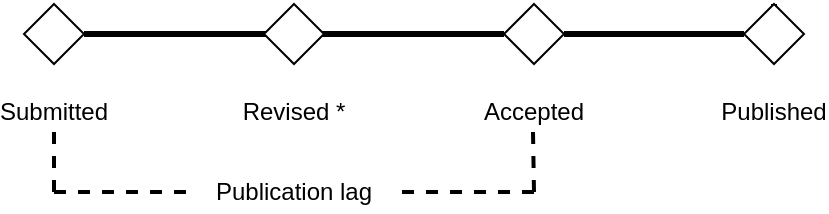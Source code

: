 <mxfile>
    <diagram id="uKQ2XM867Bf98CzMqRKT" name="Page-1">
        <mxGraphModel dx="421" dy="371" grid="1" gridSize="10" guides="1" tooltips="1" connect="1" arrows="1" fold="1" page="1" pageScale="1" pageWidth="850" pageHeight="1100" math="0" shadow="0">
            <root>
                <mxCell id="0"/>
                <mxCell id="1" parent="0"/>
                <mxCell id="8" value="" style="endArrow=none;html=1;strokeWidth=3;startArrow=none;" edge="1" parent="1" source="9">
                    <mxGeometry width="50" height="50" relative="1" as="geometry">
                        <mxPoint x="80" y="80" as="sourcePoint"/>
                        <mxPoint x="600" y="80" as="targetPoint"/>
                    </mxGeometry>
                </mxCell>
                <mxCell id="9" value="" style="rhombus;whiteSpace=wrap;html=1;" vertex="1" parent="1">
                    <mxGeometry x="585" y="66" width="30" height="30" as="geometry"/>
                </mxCell>
                <mxCell id="10" value="" style="endArrow=none;html=1;strokeWidth=3;startArrow=none;" edge="1" parent="1" source="11" target="9">
                    <mxGeometry width="50" height="50" relative="1" as="geometry">
                        <mxPoint x="80" y="80" as="sourcePoint"/>
                        <mxPoint x="600" y="80" as="targetPoint"/>
                    </mxGeometry>
                </mxCell>
                <mxCell id="11" value="" style="rhombus;whiteSpace=wrap;html=1;" vertex="1" parent="1">
                    <mxGeometry x="465" y="66" width="30" height="30" as="geometry"/>
                </mxCell>
                <mxCell id="12" value="" style="endArrow=none;html=1;strokeWidth=3;" edge="1" parent="1" source="13" target="11">
                    <mxGeometry width="50" height="50" relative="1" as="geometry">
                        <mxPoint x="80" y="80" as="sourcePoint"/>
                        <mxPoint x="580.029" y="80.971" as="targetPoint"/>
                    </mxGeometry>
                </mxCell>
                <mxCell id="13" value="" style="rhombus;whiteSpace=wrap;html=1;" vertex="1" parent="1">
                    <mxGeometry x="225" y="66" width="30" height="30" as="geometry"/>
                </mxCell>
                <mxCell id="14" value="" style="rhombus;whiteSpace=wrap;html=1;" vertex="1" parent="1">
                    <mxGeometry x="345" y="66" width="30" height="30" as="geometry"/>
                </mxCell>
                <mxCell id="15" value="Accepted" style="text;html=1;strokeColor=none;fillColor=none;align=center;verticalAlign=middle;whiteSpace=wrap;rounded=0;" vertex="1" parent="1">
                    <mxGeometry x="460" y="110" width="40" height="20" as="geometry"/>
                </mxCell>
                <mxCell id="17" value="Published" style="text;html=1;strokeColor=none;fillColor=none;align=center;verticalAlign=middle;whiteSpace=wrap;rounded=0;" vertex="1" parent="1">
                    <mxGeometry x="580" y="110" width="40" height="20" as="geometry"/>
                </mxCell>
                <mxCell id="20" value="Revised *" style="text;html=1;strokeColor=none;fillColor=none;align=center;verticalAlign=middle;whiteSpace=wrap;rounded=0;" vertex="1" parent="1">
                    <mxGeometry x="330" y="110" width="60" height="20" as="geometry"/>
                </mxCell>
                <mxCell id="21" value="Submitted" style="text;html=1;strokeColor=none;fillColor=none;align=center;verticalAlign=middle;whiteSpace=wrap;rounded=0;" vertex="1" parent="1">
                    <mxGeometry x="220" y="110" width="40" height="20" as="geometry"/>
                </mxCell>
                <mxCell id="22" value="" style="endArrow=none;dashed=1;html=1;strokeWidth=2;exitX=0.5;exitY=1;exitDx=0;exitDy=0;" edge="1" parent="1" source="21">
                    <mxGeometry width="50" height="50" relative="1" as="geometry">
                        <mxPoint x="240" y="140" as="sourcePoint"/>
                        <mxPoint x="240" y="160" as="targetPoint"/>
                    </mxGeometry>
                </mxCell>
                <mxCell id="24" value="Publication lag" style="text;html=1;strokeColor=none;fillColor=none;align=center;verticalAlign=middle;whiteSpace=wrap;rounded=0;" vertex="1" parent="1">
                    <mxGeometry x="310" y="150" width="100" height="20" as="geometry"/>
                </mxCell>
                <mxCell id="25" value="" style="endArrow=none;dashed=1;html=1;strokeWidth=2;exitX=0.5;exitY=1;exitDx=0;exitDy=0;" edge="1" parent="1">
                    <mxGeometry width="50" height="50" relative="1" as="geometry">
                        <mxPoint x="479.5" y="130" as="sourcePoint"/>
                        <mxPoint x="480" y="160" as="targetPoint"/>
                    </mxGeometry>
                </mxCell>
                <mxCell id="26" value="" style="endArrow=none;dashed=1;html=1;strokeWidth=2;" edge="1" parent="1" target="24">
                    <mxGeometry width="50" height="50" relative="1" as="geometry">
                        <mxPoint x="240" y="160" as="sourcePoint"/>
                        <mxPoint x="250" y="170" as="targetPoint"/>
                    </mxGeometry>
                </mxCell>
                <mxCell id="27" value="" style="endArrow=none;dashed=1;html=1;strokeWidth=2;entryX=1;entryY=0.5;entryDx=0;entryDy=0;" edge="1" parent="1" target="24">
                    <mxGeometry width="50" height="50" relative="1" as="geometry">
                        <mxPoint x="480" y="160" as="sourcePoint"/>
                        <mxPoint x="520" y="210" as="targetPoint"/>
                    </mxGeometry>
                </mxCell>
            </root>
        </mxGraphModel>
    </diagram>
</mxfile>